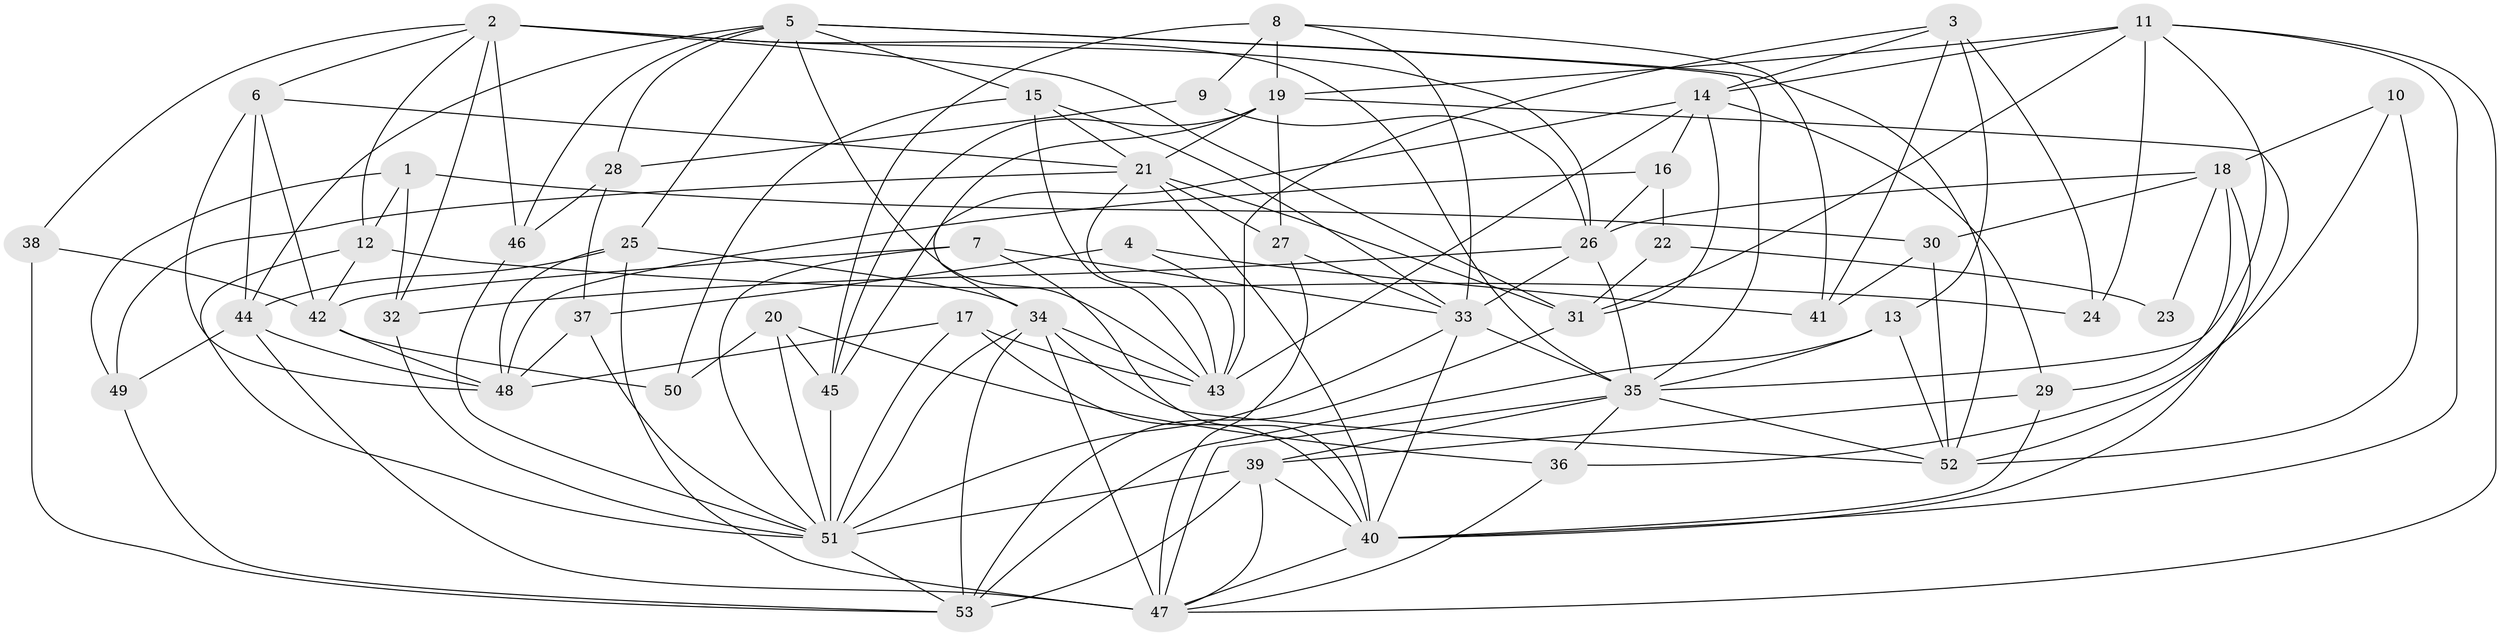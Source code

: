 // original degree distribution, {4: 0.3333333333333333, 8: 0.047619047619047616, 7: 0.0380952380952381, 6: 0.01904761904761905, 5: 0.19047619047619047, 3: 0.20952380952380953, 2: 0.1619047619047619}
// Generated by graph-tools (version 1.1) at 2025/02/03/09/25 03:02:07]
// undirected, 53 vertices, 144 edges
graph export_dot {
graph [start="1"]
  node [color=gray90,style=filled];
  1;
  2;
  3;
  4;
  5;
  6;
  7;
  8;
  9;
  10;
  11;
  12;
  13;
  14;
  15;
  16;
  17;
  18;
  19;
  20;
  21;
  22;
  23;
  24;
  25;
  26;
  27;
  28;
  29;
  30;
  31;
  32;
  33;
  34;
  35;
  36;
  37;
  38;
  39;
  40;
  41;
  42;
  43;
  44;
  45;
  46;
  47;
  48;
  49;
  50;
  51;
  52;
  53;
  1 -- 12 [weight=1.0];
  1 -- 30 [weight=1.0];
  1 -- 32 [weight=1.0];
  1 -- 49 [weight=1.0];
  2 -- 6 [weight=1.0];
  2 -- 12 [weight=1.0];
  2 -- 26 [weight=1.0];
  2 -- 31 [weight=1.0];
  2 -- 32 [weight=1.0];
  2 -- 35 [weight=1.0];
  2 -- 38 [weight=1.0];
  2 -- 46 [weight=1.0];
  3 -- 13 [weight=1.0];
  3 -- 14 [weight=1.0];
  3 -- 24 [weight=1.0];
  3 -- 41 [weight=1.0];
  3 -- 43 [weight=1.0];
  4 -- 37 [weight=1.0];
  4 -- 41 [weight=1.0];
  4 -- 43 [weight=1.0];
  5 -- 15 [weight=1.0];
  5 -- 25 [weight=1.0];
  5 -- 28 [weight=1.0];
  5 -- 35 [weight=2.0];
  5 -- 43 [weight=1.0];
  5 -- 44 [weight=1.0];
  5 -- 46 [weight=1.0];
  5 -- 52 [weight=1.0];
  6 -- 21 [weight=1.0];
  6 -- 42 [weight=1.0];
  6 -- 44 [weight=1.0];
  6 -- 48 [weight=1.0];
  7 -- 33 [weight=1.0];
  7 -- 40 [weight=2.0];
  7 -- 42 [weight=1.0];
  7 -- 51 [weight=1.0];
  8 -- 9 [weight=1.0];
  8 -- 19 [weight=1.0];
  8 -- 33 [weight=1.0];
  8 -- 41 [weight=1.0];
  8 -- 45 [weight=1.0];
  9 -- 26 [weight=1.0];
  9 -- 28 [weight=1.0];
  10 -- 18 [weight=2.0];
  10 -- 36 [weight=1.0];
  10 -- 52 [weight=1.0];
  11 -- 14 [weight=1.0];
  11 -- 19 [weight=1.0];
  11 -- 24 [weight=2.0];
  11 -- 31 [weight=1.0];
  11 -- 35 [weight=1.0];
  11 -- 40 [weight=1.0];
  11 -- 47 [weight=1.0];
  12 -- 24 [weight=1.0];
  12 -- 42 [weight=1.0];
  12 -- 51 [weight=1.0];
  13 -- 35 [weight=1.0];
  13 -- 52 [weight=1.0];
  13 -- 53 [weight=1.0];
  14 -- 16 [weight=1.0];
  14 -- 29 [weight=1.0];
  14 -- 31 [weight=1.0];
  14 -- 43 [weight=1.0];
  14 -- 45 [weight=1.0];
  15 -- 21 [weight=1.0];
  15 -- 33 [weight=1.0];
  15 -- 43 [weight=1.0];
  15 -- 50 [weight=1.0];
  16 -- 22 [weight=2.0];
  16 -- 26 [weight=2.0];
  16 -- 48 [weight=1.0];
  17 -- 40 [weight=1.0];
  17 -- 43 [weight=1.0];
  17 -- 48 [weight=1.0];
  17 -- 51 [weight=1.0];
  18 -- 23 [weight=1.0];
  18 -- 26 [weight=1.0];
  18 -- 29 [weight=1.0];
  18 -- 30 [weight=1.0];
  18 -- 40 [weight=1.0];
  19 -- 21 [weight=1.0];
  19 -- 27 [weight=1.0];
  19 -- 34 [weight=1.0];
  19 -- 45 [weight=1.0];
  19 -- 52 [weight=1.0];
  20 -- 36 [weight=1.0];
  20 -- 45 [weight=1.0];
  20 -- 50 [weight=1.0];
  20 -- 51 [weight=1.0];
  21 -- 27 [weight=1.0];
  21 -- 31 [weight=1.0];
  21 -- 40 [weight=1.0];
  21 -- 43 [weight=1.0];
  21 -- 49 [weight=1.0];
  22 -- 23 [weight=1.0];
  22 -- 31 [weight=1.0];
  25 -- 34 [weight=1.0];
  25 -- 44 [weight=1.0];
  25 -- 47 [weight=1.0];
  25 -- 48 [weight=1.0];
  26 -- 32 [weight=1.0];
  26 -- 33 [weight=1.0];
  26 -- 35 [weight=1.0];
  27 -- 33 [weight=1.0];
  27 -- 47 [weight=1.0];
  28 -- 37 [weight=1.0];
  28 -- 46 [weight=1.0];
  29 -- 39 [weight=1.0];
  29 -- 40 [weight=1.0];
  30 -- 41 [weight=2.0];
  30 -- 52 [weight=2.0];
  31 -- 53 [weight=1.0];
  32 -- 51 [weight=1.0];
  33 -- 35 [weight=1.0];
  33 -- 40 [weight=1.0];
  33 -- 51 [weight=1.0];
  34 -- 43 [weight=1.0];
  34 -- 47 [weight=2.0];
  34 -- 51 [weight=2.0];
  34 -- 52 [weight=1.0];
  34 -- 53 [weight=1.0];
  35 -- 36 [weight=1.0];
  35 -- 39 [weight=1.0];
  35 -- 47 [weight=1.0];
  35 -- 52 [weight=1.0];
  36 -- 47 [weight=1.0];
  37 -- 48 [weight=1.0];
  37 -- 51 [weight=1.0];
  38 -- 42 [weight=2.0];
  38 -- 53 [weight=1.0];
  39 -- 40 [weight=1.0];
  39 -- 47 [weight=1.0];
  39 -- 51 [weight=1.0];
  39 -- 53 [weight=1.0];
  40 -- 47 [weight=1.0];
  42 -- 48 [weight=1.0];
  42 -- 50 [weight=1.0];
  44 -- 47 [weight=2.0];
  44 -- 48 [weight=1.0];
  44 -- 49 [weight=1.0];
  45 -- 51 [weight=1.0];
  46 -- 51 [weight=1.0];
  49 -- 53 [weight=1.0];
  51 -- 53 [weight=1.0];
}
